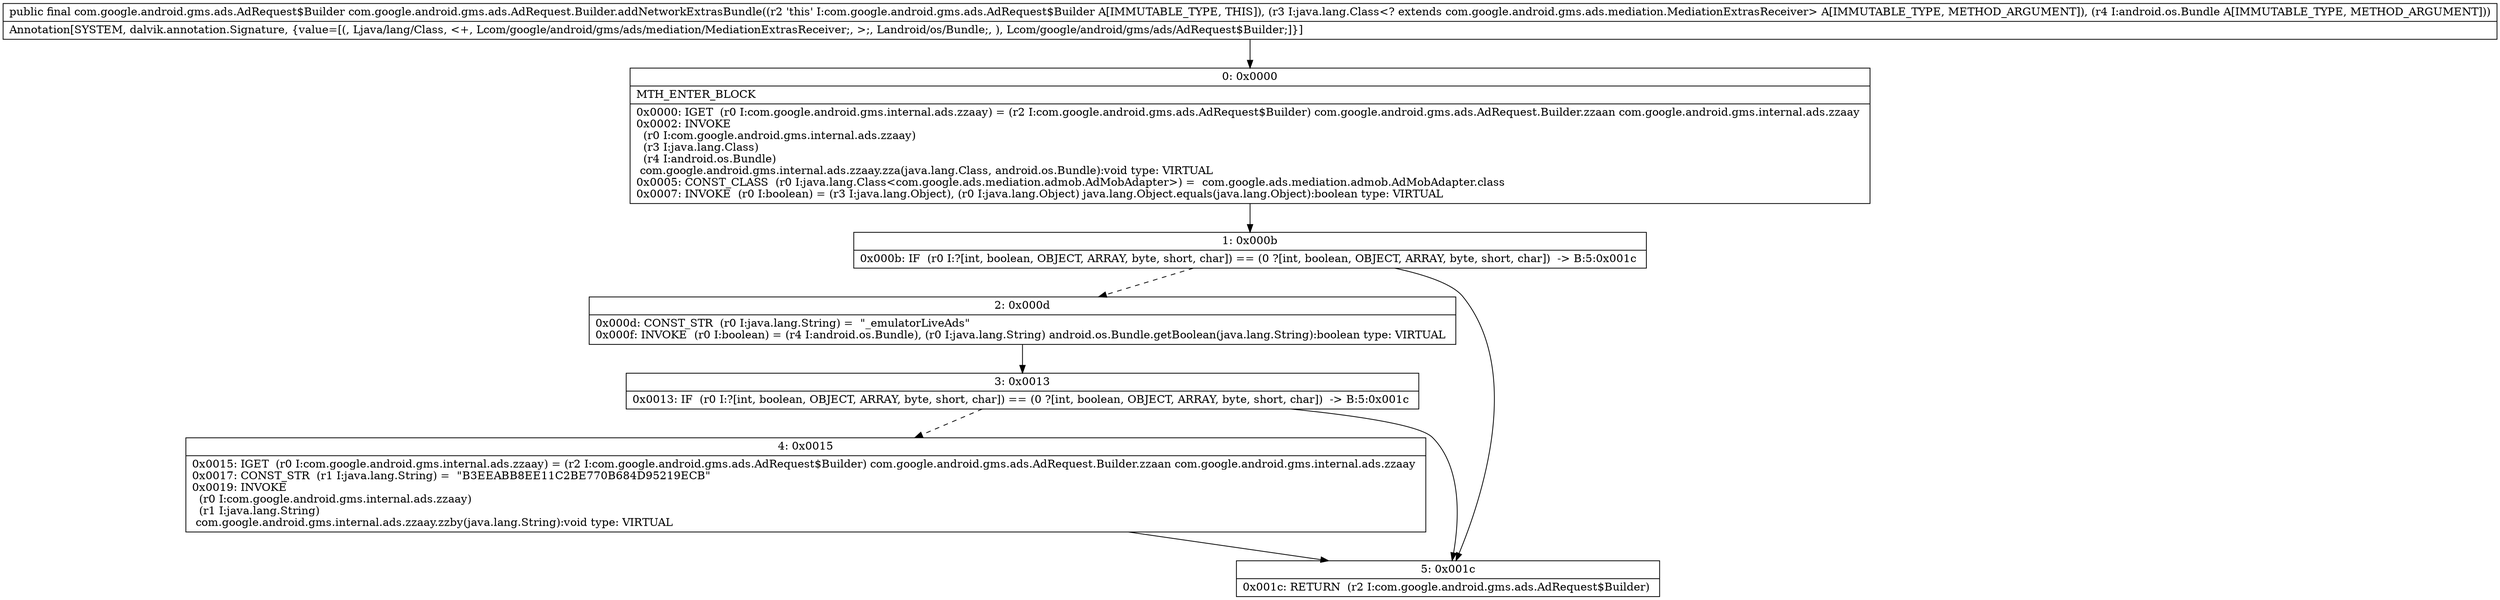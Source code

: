 digraph "CFG forcom.google.android.gms.ads.AdRequest.Builder.addNetworkExtrasBundle(Ljava\/lang\/Class;Landroid\/os\/Bundle;)Lcom\/google\/android\/gms\/ads\/AdRequest$Builder;" {
Node_0 [shape=record,label="{0\:\ 0x0000|MTH_ENTER_BLOCK\l|0x0000: IGET  (r0 I:com.google.android.gms.internal.ads.zzaay) = (r2 I:com.google.android.gms.ads.AdRequest$Builder) com.google.android.gms.ads.AdRequest.Builder.zzaan com.google.android.gms.internal.ads.zzaay \l0x0002: INVOKE  \l  (r0 I:com.google.android.gms.internal.ads.zzaay)\l  (r3 I:java.lang.Class)\l  (r4 I:android.os.Bundle)\l com.google.android.gms.internal.ads.zzaay.zza(java.lang.Class, android.os.Bundle):void type: VIRTUAL \l0x0005: CONST_CLASS  (r0 I:java.lang.Class\<com.google.ads.mediation.admob.AdMobAdapter\>) =  com.google.ads.mediation.admob.AdMobAdapter.class \l0x0007: INVOKE  (r0 I:boolean) = (r3 I:java.lang.Object), (r0 I:java.lang.Object) java.lang.Object.equals(java.lang.Object):boolean type: VIRTUAL \l}"];
Node_1 [shape=record,label="{1\:\ 0x000b|0x000b: IF  (r0 I:?[int, boolean, OBJECT, ARRAY, byte, short, char]) == (0 ?[int, boolean, OBJECT, ARRAY, byte, short, char])  \-\> B:5:0x001c \l}"];
Node_2 [shape=record,label="{2\:\ 0x000d|0x000d: CONST_STR  (r0 I:java.lang.String) =  \"_emulatorLiveAds\" \l0x000f: INVOKE  (r0 I:boolean) = (r4 I:android.os.Bundle), (r0 I:java.lang.String) android.os.Bundle.getBoolean(java.lang.String):boolean type: VIRTUAL \l}"];
Node_3 [shape=record,label="{3\:\ 0x0013|0x0013: IF  (r0 I:?[int, boolean, OBJECT, ARRAY, byte, short, char]) == (0 ?[int, boolean, OBJECT, ARRAY, byte, short, char])  \-\> B:5:0x001c \l}"];
Node_4 [shape=record,label="{4\:\ 0x0015|0x0015: IGET  (r0 I:com.google.android.gms.internal.ads.zzaay) = (r2 I:com.google.android.gms.ads.AdRequest$Builder) com.google.android.gms.ads.AdRequest.Builder.zzaan com.google.android.gms.internal.ads.zzaay \l0x0017: CONST_STR  (r1 I:java.lang.String) =  \"B3EEABB8EE11C2BE770B684D95219ECB\" \l0x0019: INVOKE  \l  (r0 I:com.google.android.gms.internal.ads.zzaay)\l  (r1 I:java.lang.String)\l com.google.android.gms.internal.ads.zzaay.zzby(java.lang.String):void type: VIRTUAL \l}"];
Node_5 [shape=record,label="{5\:\ 0x001c|0x001c: RETURN  (r2 I:com.google.android.gms.ads.AdRequest$Builder) \l}"];
MethodNode[shape=record,label="{public final com.google.android.gms.ads.AdRequest$Builder com.google.android.gms.ads.AdRequest.Builder.addNetworkExtrasBundle((r2 'this' I:com.google.android.gms.ads.AdRequest$Builder A[IMMUTABLE_TYPE, THIS]), (r3 I:java.lang.Class\<? extends com.google.android.gms.ads.mediation.MediationExtrasReceiver\> A[IMMUTABLE_TYPE, METHOD_ARGUMENT]), (r4 I:android.os.Bundle A[IMMUTABLE_TYPE, METHOD_ARGUMENT]))  | Annotation[SYSTEM, dalvik.annotation.Signature, \{value=[(, Ljava\/lang\/Class, \<+, Lcom\/google\/android\/gms\/ads\/mediation\/MediationExtrasReceiver;, \>;, Landroid\/os\/Bundle;, ), Lcom\/google\/android\/gms\/ads\/AdRequest$Builder;]\}]\l}"];
MethodNode -> Node_0;
Node_0 -> Node_1;
Node_1 -> Node_2[style=dashed];
Node_1 -> Node_5;
Node_2 -> Node_3;
Node_3 -> Node_4[style=dashed];
Node_3 -> Node_5;
Node_4 -> Node_5;
}

